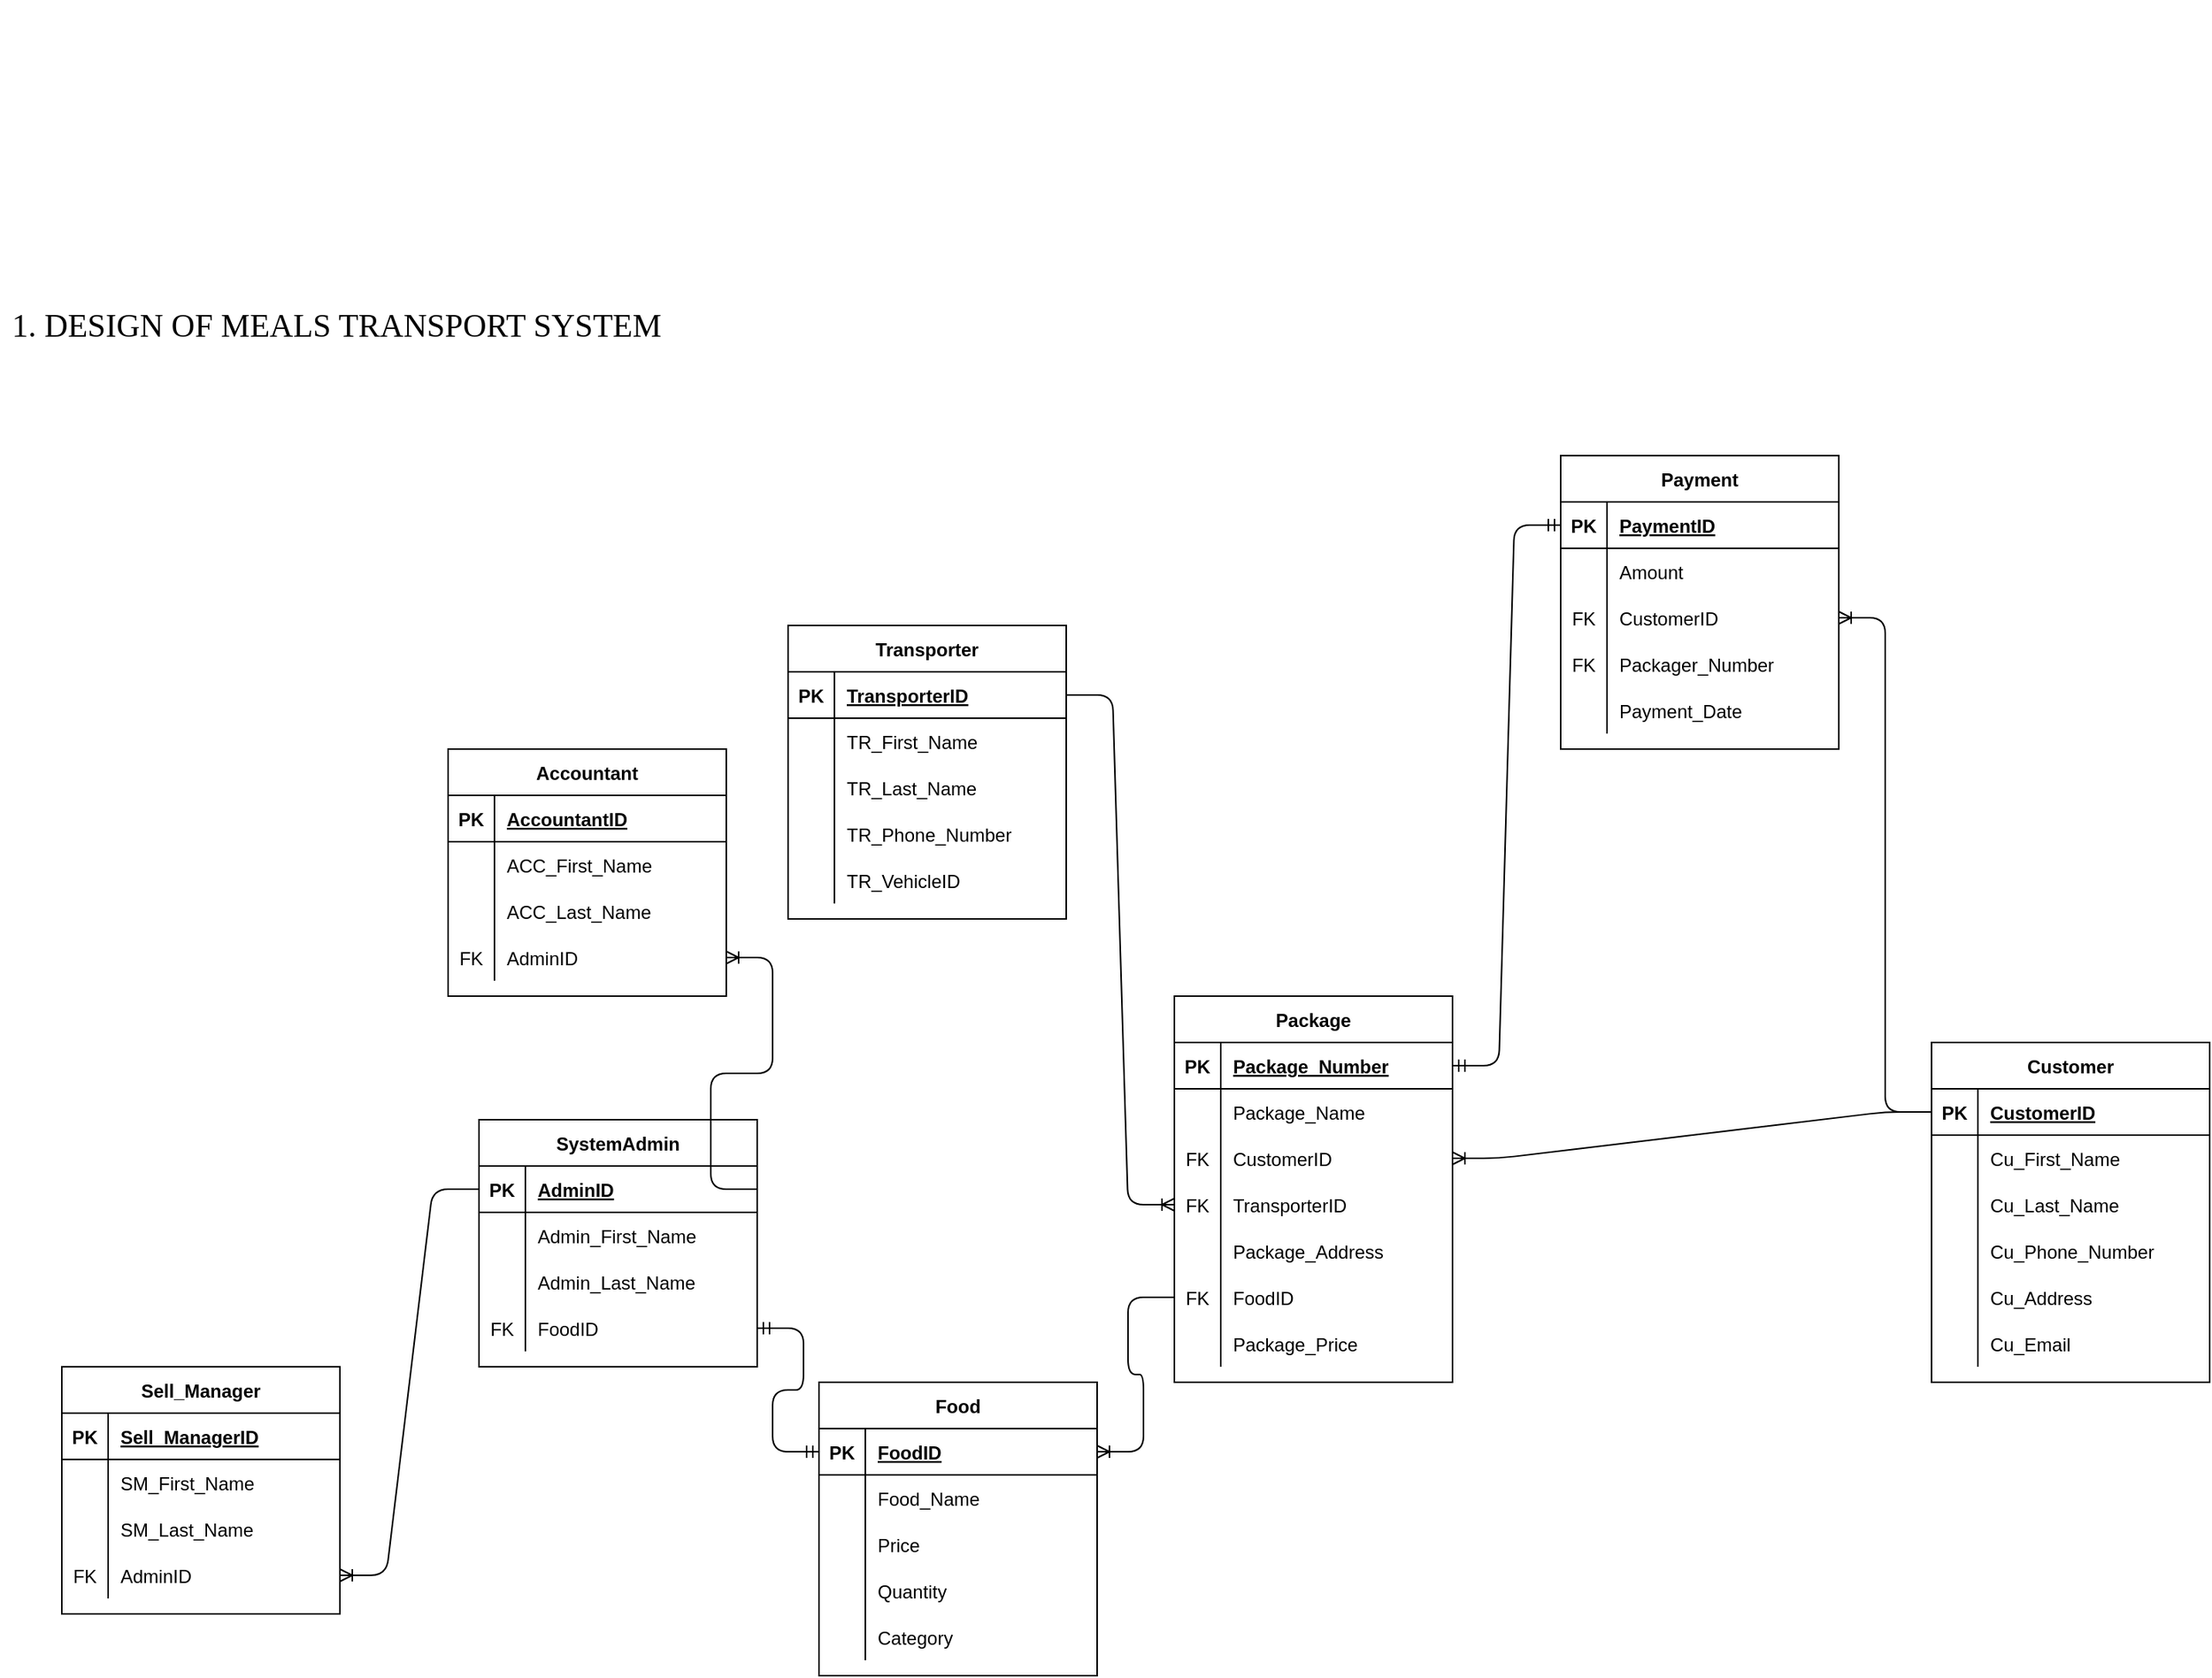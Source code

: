 <mxfile version="14.8.1" type="github">
  <diagram id="MF8VPbq0WAllrCahpKvv" name="Page-1">
    <mxGraphModel dx="4217" dy="3778" grid="1" gridSize="10" guides="1" tooltips="1" connect="1" arrows="1" fold="1" page="1" pageScale="1" pageWidth="827" pageHeight="1169" math="0" shadow="0">
      <root>
        <mxCell id="0" />
        <mxCell id="1" parent="0" />
        <mxCell id="62YoPMJY-bNOZlIKxdS--1" value="Customer" style="shape=table;startSize=30;container=1;collapsible=1;childLayout=tableLayout;fixedRows=1;rowLines=0;fontStyle=1;align=center;resizeLast=1;" parent="1" vertex="1">
          <mxGeometry x="-230" y="-600" width="180" height="220" as="geometry" />
        </mxCell>
        <mxCell id="62YoPMJY-bNOZlIKxdS--2" value="" style="shape=partialRectangle;collapsible=0;dropTarget=0;pointerEvents=0;fillColor=none;top=0;left=0;bottom=1;right=0;points=[[0,0.5],[1,0.5]];portConstraint=eastwest;" parent="62YoPMJY-bNOZlIKxdS--1" vertex="1">
          <mxGeometry y="30" width="180" height="30" as="geometry" />
        </mxCell>
        <mxCell id="62YoPMJY-bNOZlIKxdS--3" value="PK" style="shape=partialRectangle;connectable=0;fillColor=none;top=0;left=0;bottom=0;right=0;fontStyle=1;overflow=hidden;" parent="62YoPMJY-bNOZlIKxdS--2" vertex="1">
          <mxGeometry width="30" height="30" as="geometry" />
        </mxCell>
        <mxCell id="62YoPMJY-bNOZlIKxdS--4" value="CustomerID" style="shape=partialRectangle;connectable=0;fillColor=none;top=0;left=0;bottom=0;right=0;align=left;spacingLeft=6;fontStyle=5;overflow=hidden;" parent="62YoPMJY-bNOZlIKxdS--2" vertex="1">
          <mxGeometry x="30" width="150" height="30" as="geometry" />
        </mxCell>
        <mxCell id="62YoPMJY-bNOZlIKxdS--5" value="" style="shape=partialRectangle;collapsible=0;dropTarget=0;pointerEvents=0;fillColor=none;top=0;left=0;bottom=0;right=0;points=[[0,0.5],[1,0.5]];portConstraint=eastwest;" parent="62YoPMJY-bNOZlIKxdS--1" vertex="1">
          <mxGeometry y="60" width="180" height="30" as="geometry" />
        </mxCell>
        <mxCell id="62YoPMJY-bNOZlIKxdS--6" value="" style="shape=partialRectangle;connectable=0;fillColor=none;top=0;left=0;bottom=0;right=0;editable=1;overflow=hidden;" parent="62YoPMJY-bNOZlIKxdS--5" vertex="1">
          <mxGeometry width="30" height="30" as="geometry" />
        </mxCell>
        <mxCell id="62YoPMJY-bNOZlIKxdS--7" value="Cu_First_Name" style="shape=partialRectangle;connectable=0;fillColor=none;top=0;left=0;bottom=0;right=0;align=left;spacingLeft=6;overflow=hidden;" parent="62YoPMJY-bNOZlIKxdS--5" vertex="1">
          <mxGeometry x="30" width="150" height="30" as="geometry" />
        </mxCell>
        <mxCell id="62YoPMJY-bNOZlIKxdS--8" value="" style="shape=partialRectangle;collapsible=0;dropTarget=0;pointerEvents=0;fillColor=none;top=0;left=0;bottom=0;right=0;points=[[0,0.5],[1,0.5]];portConstraint=eastwest;" parent="62YoPMJY-bNOZlIKxdS--1" vertex="1">
          <mxGeometry y="90" width="180" height="30" as="geometry" />
        </mxCell>
        <mxCell id="62YoPMJY-bNOZlIKxdS--9" value="" style="shape=partialRectangle;connectable=0;fillColor=none;top=0;left=0;bottom=0;right=0;editable=1;overflow=hidden;" parent="62YoPMJY-bNOZlIKxdS--8" vertex="1">
          <mxGeometry width="30" height="30" as="geometry" />
        </mxCell>
        <mxCell id="62YoPMJY-bNOZlIKxdS--10" value="Cu_Last_Name" style="shape=partialRectangle;connectable=0;fillColor=none;top=0;left=0;bottom=0;right=0;align=left;spacingLeft=6;overflow=hidden;" parent="62YoPMJY-bNOZlIKxdS--8" vertex="1">
          <mxGeometry x="30" width="150" height="30" as="geometry" />
        </mxCell>
        <mxCell id="62YoPMJY-bNOZlIKxdS--11" value="" style="shape=partialRectangle;collapsible=0;dropTarget=0;pointerEvents=0;fillColor=none;top=0;left=0;bottom=0;right=0;points=[[0,0.5],[1,0.5]];portConstraint=eastwest;" parent="62YoPMJY-bNOZlIKxdS--1" vertex="1">
          <mxGeometry y="120" width="180" height="30" as="geometry" />
        </mxCell>
        <mxCell id="62YoPMJY-bNOZlIKxdS--12" value="" style="shape=partialRectangle;connectable=0;fillColor=none;top=0;left=0;bottom=0;right=0;editable=1;overflow=hidden;" parent="62YoPMJY-bNOZlIKxdS--11" vertex="1">
          <mxGeometry width="30" height="30" as="geometry" />
        </mxCell>
        <mxCell id="62YoPMJY-bNOZlIKxdS--13" value="Cu_Phone_Number" style="shape=partialRectangle;connectable=0;fillColor=none;top=0;left=0;bottom=0;right=0;align=left;spacingLeft=6;overflow=hidden;" parent="62YoPMJY-bNOZlIKxdS--11" vertex="1">
          <mxGeometry x="30" width="150" height="30" as="geometry" />
        </mxCell>
        <mxCell id="62YoPMJY-bNOZlIKxdS--15" value="" style="shape=partialRectangle;collapsible=0;dropTarget=0;pointerEvents=0;fillColor=none;top=0;left=0;bottom=0;right=0;points=[[0,0.5],[1,0.5]];portConstraint=eastwest;" parent="62YoPMJY-bNOZlIKxdS--1" vertex="1">
          <mxGeometry y="150" width="180" height="30" as="geometry" />
        </mxCell>
        <mxCell id="62YoPMJY-bNOZlIKxdS--16" value="" style="shape=partialRectangle;connectable=0;fillColor=none;top=0;left=0;bottom=0;right=0;editable=1;overflow=hidden;" parent="62YoPMJY-bNOZlIKxdS--15" vertex="1">
          <mxGeometry width="30" height="30" as="geometry" />
        </mxCell>
        <mxCell id="62YoPMJY-bNOZlIKxdS--17" value="Cu_Address" style="shape=partialRectangle;connectable=0;fillColor=none;top=0;left=0;bottom=0;right=0;align=left;spacingLeft=6;overflow=hidden;" parent="62YoPMJY-bNOZlIKxdS--15" vertex="1">
          <mxGeometry x="30" width="150" height="30" as="geometry" />
        </mxCell>
        <mxCell id="62YoPMJY-bNOZlIKxdS--140" value="" style="shape=partialRectangle;collapsible=0;dropTarget=0;pointerEvents=0;fillColor=none;top=0;left=0;bottom=0;right=0;points=[[0,0.5],[1,0.5]];portConstraint=eastwest;" parent="62YoPMJY-bNOZlIKxdS--1" vertex="1">
          <mxGeometry y="180" width="180" height="30" as="geometry" />
        </mxCell>
        <mxCell id="62YoPMJY-bNOZlIKxdS--141" value="" style="shape=partialRectangle;connectable=0;fillColor=none;top=0;left=0;bottom=0;right=0;editable=1;overflow=hidden;" parent="62YoPMJY-bNOZlIKxdS--140" vertex="1">
          <mxGeometry width="30" height="30" as="geometry" />
        </mxCell>
        <mxCell id="62YoPMJY-bNOZlIKxdS--142" value="Cu_Email" style="shape=partialRectangle;connectable=0;fillColor=none;top=0;left=0;bottom=0;right=0;align=left;spacingLeft=6;overflow=hidden;" parent="62YoPMJY-bNOZlIKxdS--140" vertex="1">
          <mxGeometry x="30" width="150" height="30" as="geometry" />
        </mxCell>
        <mxCell id="62YoPMJY-bNOZlIKxdS--18" value="Sell_Manager" style="shape=table;startSize=30;container=1;collapsible=1;childLayout=tableLayout;fixedRows=1;rowLines=0;fontStyle=1;align=center;resizeLast=1;" parent="1" vertex="1">
          <mxGeometry x="-1440" y="-390" width="180" height="160" as="geometry" />
        </mxCell>
        <mxCell id="62YoPMJY-bNOZlIKxdS--19" value="" style="shape=partialRectangle;collapsible=0;dropTarget=0;pointerEvents=0;fillColor=none;top=0;left=0;bottom=1;right=0;points=[[0,0.5],[1,0.5]];portConstraint=eastwest;" parent="62YoPMJY-bNOZlIKxdS--18" vertex="1">
          <mxGeometry y="30" width="180" height="30" as="geometry" />
        </mxCell>
        <mxCell id="62YoPMJY-bNOZlIKxdS--20" value="PK" style="shape=partialRectangle;connectable=0;fillColor=none;top=0;left=0;bottom=0;right=0;fontStyle=1;overflow=hidden;" parent="62YoPMJY-bNOZlIKxdS--19" vertex="1">
          <mxGeometry width="30" height="30" as="geometry" />
        </mxCell>
        <mxCell id="62YoPMJY-bNOZlIKxdS--21" value="Sell_ManagerID" style="shape=partialRectangle;connectable=0;fillColor=none;top=0;left=0;bottom=0;right=0;align=left;spacingLeft=6;fontStyle=5;overflow=hidden;" parent="62YoPMJY-bNOZlIKxdS--19" vertex="1">
          <mxGeometry x="30" width="150" height="30" as="geometry" />
        </mxCell>
        <mxCell id="62YoPMJY-bNOZlIKxdS--22" value="" style="shape=partialRectangle;collapsible=0;dropTarget=0;pointerEvents=0;fillColor=none;top=0;left=0;bottom=0;right=0;points=[[0,0.5],[1,0.5]];portConstraint=eastwest;" parent="62YoPMJY-bNOZlIKxdS--18" vertex="1">
          <mxGeometry y="60" width="180" height="30" as="geometry" />
        </mxCell>
        <mxCell id="62YoPMJY-bNOZlIKxdS--23" value="" style="shape=partialRectangle;connectable=0;fillColor=none;top=0;left=0;bottom=0;right=0;editable=1;overflow=hidden;" parent="62YoPMJY-bNOZlIKxdS--22" vertex="1">
          <mxGeometry width="30" height="30" as="geometry" />
        </mxCell>
        <mxCell id="62YoPMJY-bNOZlIKxdS--24" value="SM_First_Name" style="shape=partialRectangle;connectable=0;fillColor=none;top=0;left=0;bottom=0;right=0;align=left;spacingLeft=6;overflow=hidden;" parent="62YoPMJY-bNOZlIKxdS--22" vertex="1">
          <mxGeometry x="30" width="150" height="30" as="geometry" />
        </mxCell>
        <mxCell id="62YoPMJY-bNOZlIKxdS--25" value="" style="shape=partialRectangle;collapsible=0;dropTarget=0;pointerEvents=0;fillColor=none;top=0;left=0;bottom=0;right=0;points=[[0,0.5],[1,0.5]];portConstraint=eastwest;" parent="62YoPMJY-bNOZlIKxdS--18" vertex="1">
          <mxGeometry y="90" width="180" height="30" as="geometry" />
        </mxCell>
        <mxCell id="62YoPMJY-bNOZlIKxdS--26" value="" style="shape=partialRectangle;connectable=0;fillColor=none;top=0;left=0;bottom=0;right=0;editable=1;overflow=hidden;" parent="62YoPMJY-bNOZlIKxdS--25" vertex="1">
          <mxGeometry width="30" height="30" as="geometry" />
        </mxCell>
        <mxCell id="62YoPMJY-bNOZlIKxdS--27" value="SM_Last_Name" style="shape=partialRectangle;connectable=0;fillColor=none;top=0;left=0;bottom=0;right=0;align=left;spacingLeft=6;overflow=hidden;" parent="62YoPMJY-bNOZlIKxdS--25" vertex="1">
          <mxGeometry x="30" width="150" height="30" as="geometry" />
        </mxCell>
        <mxCell id="62YoPMJY-bNOZlIKxdS--233" value="" style="shape=partialRectangle;collapsible=0;dropTarget=0;pointerEvents=0;fillColor=none;top=0;left=0;bottom=0;right=0;points=[[0,0.5],[1,0.5]];portConstraint=eastwest;" parent="62YoPMJY-bNOZlIKxdS--18" vertex="1">
          <mxGeometry y="120" width="180" height="30" as="geometry" />
        </mxCell>
        <mxCell id="62YoPMJY-bNOZlIKxdS--234" value="FK" style="shape=partialRectangle;connectable=0;fillColor=none;top=0;left=0;bottom=0;right=0;fontStyle=0;overflow=hidden;" parent="62YoPMJY-bNOZlIKxdS--233" vertex="1">
          <mxGeometry width="30" height="30" as="geometry" />
        </mxCell>
        <mxCell id="62YoPMJY-bNOZlIKxdS--235" value="AdminID" style="shape=partialRectangle;connectable=0;fillColor=none;top=0;left=0;bottom=0;right=0;align=left;spacingLeft=6;fontStyle=0;overflow=hidden;" parent="62YoPMJY-bNOZlIKxdS--233" vertex="1">
          <mxGeometry x="30" width="150" height="30" as="geometry" />
        </mxCell>
        <mxCell id="62YoPMJY-bNOZlIKxdS--31" value="Transporter" style="shape=table;startSize=30;container=1;collapsible=1;childLayout=tableLayout;fixedRows=1;rowLines=0;fontStyle=1;align=center;resizeLast=1;" parent="1" vertex="1">
          <mxGeometry x="-970" y="-870" width="180" height="190" as="geometry" />
        </mxCell>
        <mxCell id="62YoPMJY-bNOZlIKxdS--32" value="" style="shape=partialRectangle;collapsible=0;dropTarget=0;pointerEvents=0;fillColor=none;top=0;left=0;bottom=1;right=0;points=[[0,0.5],[1,0.5]];portConstraint=eastwest;" parent="62YoPMJY-bNOZlIKxdS--31" vertex="1">
          <mxGeometry y="30" width="180" height="30" as="geometry" />
        </mxCell>
        <mxCell id="62YoPMJY-bNOZlIKxdS--33" value="PK" style="shape=partialRectangle;connectable=0;fillColor=none;top=0;left=0;bottom=0;right=0;fontStyle=1;overflow=hidden;" parent="62YoPMJY-bNOZlIKxdS--32" vertex="1">
          <mxGeometry width="30" height="30" as="geometry" />
        </mxCell>
        <mxCell id="62YoPMJY-bNOZlIKxdS--34" value="TransporterID" style="shape=partialRectangle;connectable=0;fillColor=none;top=0;left=0;bottom=0;right=0;align=left;spacingLeft=6;fontStyle=5;overflow=hidden;" parent="62YoPMJY-bNOZlIKxdS--32" vertex="1">
          <mxGeometry x="30" width="150" height="30" as="geometry" />
        </mxCell>
        <mxCell id="62YoPMJY-bNOZlIKxdS--35" value="" style="shape=partialRectangle;collapsible=0;dropTarget=0;pointerEvents=0;fillColor=none;top=0;left=0;bottom=0;right=0;points=[[0,0.5],[1,0.5]];portConstraint=eastwest;" parent="62YoPMJY-bNOZlIKxdS--31" vertex="1">
          <mxGeometry y="60" width="180" height="30" as="geometry" />
        </mxCell>
        <mxCell id="62YoPMJY-bNOZlIKxdS--36" value="" style="shape=partialRectangle;connectable=0;fillColor=none;top=0;left=0;bottom=0;right=0;editable=1;overflow=hidden;" parent="62YoPMJY-bNOZlIKxdS--35" vertex="1">
          <mxGeometry width="30" height="30" as="geometry" />
        </mxCell>
        <mxCell id="62YoPMJY-bNOZlIKxdS--37" value="TR_First_Name" style="shape=partialRectangle;connectable=0;fillColor=none;top=0;left=0;bottom=0;right=0;align=left;spacingLeft=6;overflow=hidden;" parent="62YoPMJY-bNOZlIKxdS--35" vertex="1">
          <mxGeometry x="30" width="150" height="30" as="geometry" />
        </mxCell>
        <mxCell id="62YoPMJY-bNOZlIKxdS--38" value="" style="shape=partialRectangle;collapsible=0;dropTarget=0;pointerEvents=0;fillColor=none;top=0;left=0;bottom=0;right=0;points=[[0,0.5],[1,0.5]];portConstraint=eastwest;" parent="62YoPMJY-bNOZlIKxdS--31" vertex="1">
          <mxGeometry y="90" width="180" height="30" as="geometry" />
        </mxCell>
        <mxCell id="62YoPMJY-bNOZlIKxdS--39" value="" style="shape=partialRectangle;connectable=0;fillColor=none;top=0;left=0;bottom=0;right=0;editable=1;overflow=hidden;" parent="62YoPMJY-bNOZlIKxdS--38" vertex="1">
          <mxGeometry width="30" height="30" as="geometry" />
        </mxCell>
        <mxCell id="62YoPMJY-bNOZlIKxdS--40" value="TR_Last_Name" style="shape=partialRectangle;connectable=0;fillColor=none;top=0;left=0;bottom=0;right=0;align=left;spacingLeft=6;overflow=hidden;" parent="62YoPMJY-bNOZlIKxdS--38" vertex="1">
          <mxGeometry x="30" width="150" height="30" as="geometry" />
        </mxCell>
        <mxCell id="62YoPMJY-bNOZlIKxdS--41" value="" style="shape=partialRectangle;collapsible=0;dropTarget=0;pointerEvents=0;fillColor=none;top=0;left=0;bottom=0;right=0;points=[[0,0.5],[1,0.5]];portConstraint=eastwest;" parent="62YoPMJY-bNOZlIKxdS--31" vertex="1">
          <mxGeometry y="120" width="180" height="30" as="geometry" />
        </mxCell>
        <mxCell id="62YoPMJY-bNOZlIKxdS--42" value="" style="shape=partialRectangle;connectable=0;fillColor=none;top=0;left=0;bottom=0;right=0;editable=1;overflow=hidden;" parent="62YoPMJY-bNOZlIKxdS--41" vertex="1">
          <mxGeometry width="30" height="30" as="geometry" />
        </mxCell>
        <mxCell id="62YoPMJY-bNOZlIKxdS--43" value="TR_Phone_Number" style="shape=partialRectangle;connectable=0;fillColor=none;top=0;left=0;bottom=0;right=0;align=left;spacingLeft=6;overflow=hidden;" parent="62YoPMJY-bNOZlIKxdS--41" vertex="1">
          <mxGeometry x="30" width="150" height="30" as="geometry" />
        </mxCell>
        <mxCell id="62YoPMJY-bNOZlIKxdS--45" value="" style="shape=partialRectangle;collapsible=0;dropTarget=0;pointerEvents=0;fillColor=none;top=0;left=0;bottom=0;right=0;points=[[0,0.5],[1,0.5]];portConstraint=eastwest;" parent="62YoPMJY-bNOZlIKxdS--31" vertex="1">
          <mxGeometry y="150" width="180" height="30" as="geometry" />
        </mxCell>
        <mxCell id="62YoPMJY-bNOZlIKxdS--46" value="" style="shape=partialRectangle;connectable=0;fillColor=none;top=0;left=0;bottom=0;right=0;editable=1;overflow=hidden;" parent="62YoPMJY-bNOZlIKxdS--45" vertex="1">
          <mxGeometry width="30" height="30" as="geometry" />
        </mxCell>
        <mxCell id="62YoPMJY-bNOZlIKxdS--47" value="TR_VehicleID" style="shape=partialRectangle;connectable=0;fillColor=none;top=0;left=0;bottom=0;right=0;align=left;spacingLeft=6;overflow=hidden;" parent="62YoPMJY-bNOZlIKxdS--45" vertex="1">
          <mxGeometry x="30" width="150" height="30" as="geometry" />
        </mxCell>
        <mxCell id="62YoPMJY-bNOZlIKxdS--48" value="SystemAdmin" style="shape=table;startSize=30;container=1;collapsible=1;childLayout=tableLayout;fixedRows=1;rowLines=0;fontStyle=1;align=center;resizeLast=1;" parent="1" vertex="1">
          <mxGeometry x="-1170" y="-550" width="180" height="160" as="geometry" />
        </mxCell>
        <mxCell id="62YoPMJY-bNOZlIKxdS--49" value="" style="shape=partialRectangle;collapsible=0;dropTarget=0;pointerEvents=0;fillColor=none;top=0;left=0;bottom=1;right=0;points=[[0,0.5],[1,0.5]];portConstraint=eastwest;" parent="62YoPMJY-bNOZlIKxdS--48" vertex="1">
          <mxGeometry y="30" width="180" height="30" as="geometry" />
        </mxCell>
        <mxCell id="62YoPMJY-bNOZlIKxdS--50" value="PK" style="shape=partialRectangle;connectable=0;fillColor=none;top=0;left=0;bottom=0;right=0;fontStyle=1;overflow=hidden;" parent="62YoPMJY-bNOZlIKxdS--49" vertex="1">
          <mxGeometry width="30" height="30" as="geometry" />
        </mxCell>
        <mxCell id="62YoPMJY-bNOZlIKxdS--51" value="AdminID" style="shape=partialRectangle;connectable=0;fillColor=none;top=0;left=0;bottom=0;right=0;align=left;spacingLeft=6;fontStyle=5;overflow=hidden;" parent="62YoPMJY-bNOZlIKxdS--49" vertex="1">
          <mxGeometry x="30" width="150" height="30" as="geometry" />
        </mxCell>
        <mxCell id="62YoPMJY-bNOZlIKxdS--52" value="" style="shape=partialRectangle;collapsible=0;dropTarget=0;pointerEvents=0;fillColor=none;top=0;left=0;bottom=0;right=0;points=[[0,0.5],[1,0.5]];portConstraint=eastwest;" parent="62YoPMJY-bNOZlIKxdS--48" vertex="1">
          <mxGeometry y="60" width="180" height="30" as="geometry" />
        </mxCell>
        <mxCell id="62YoPMJY-bNOZlIKxdS--53" value="" style="shape=partialRectangle;connectable=0;fillColor=none;top=0;left=0;bottom=0;right=0;editable=1;overflow=hidden;" parent="62YoPMJY-bNOZlIKxdS--52" vertex="1">
          <mxGeometry width="30" height="30" as="geometry" />
        </mxCell>
        <mxCell id="62YoPMJY-bNOZlIKxdS--54" value="Admin_First_Name" style="shape=partialRectangle;connectable=0;fillColor=none;top=0;left=0;bottom=0;right=0;align=left;spacingLeft=6;overflow=hidden;" parent="62YoPMJY-bNOZlIKxdS--52" vertex="1">
          <mxGeometry x="30" width="150" height="30" as="geometry" />
        </mxCell>
        <mxCell id="62YoPMJY-bNOZlIKxdS--55" value="" style="shape=partialRectangle;collapsible=0;dropTarget=0;pointerEvents=0;fillColor=none;top=0;left=0;bottom=0;right=0;points=[[0,0.5],[1,0.5]];portConstraint=eastwest;" parent="62YoPMJY-bNOZlIKxdS--48" vertex="1">
          <mxGeometry y="90" width="180" height="30" as="geometry" />
        </mxCell>
        <mxCell id="62YoPMJY-bNOZlIKxdS--56" value="" style="shape=partialRectangle;connectable=0;fillColor=none;top=0;left=0;bottom=0;right=0;editable=1;overflow=hidden;" parent="62YoPMJY-bNOZlIKxdS--55" vertex="1">
          <mxGeometry width="30" height="30" as="geometry" />
        </mxCell>
        <mxCell id="62YoPMJY-bNOZlIKxdS--57" value="Admin_Last_Name" style="shape=partialRectangle;connectable=0;fillColor=none;top=0;left=0;bottom=0;right=0;align=left;spacingLeft=6;overflow=hidden;" parent="62YoPMJY-bNOZlIKxdS--55" vertex="1">
          <mxGeometry x="30" width="150" height="30" as="geometry" />
        </mxCell>
        <mxCell id="62YoPMJY-bNOZlIKxdS--220" value="" style="shape=partialRectangle;collapsible=0;dropTarget=0;pointerEvents=0;fillColor=none;top=0;left=0;bottom=0;right=0;points=[[0,0.5],[1,0.5]];portConstraint=eastwest;" parent="62YoPMJY-bNOZlIKxdS--48" vertex="1">
          <mxGeometry y="120" width="180" height="30" as="geometry" />
        </mxCell>
        <mxCell id="62YoPMJY-bNOZlIKxdS--221" value="FK" style="shape=partialRectangle;connectable=0;fillColor=none;top=0;left=0;bottom=0;right=0;fontStyle=0;overflow=hidden;" parent="62YoPMJY-bNOZlIKxdS--220" vertex="1">
          <mxGeometry width="30" height="30" as="geometry" />
        </mxCell>
        <mxCell id="62YoPMJY-bNOZlIKxdS--222" value="FoodID" style="shape=partialRectangle;connectable=0;fillColor=none;top=0;left=0;bottom=0;right=0;align=left;spacingLeft=6;fontStyle=0;overflow=hidden;" parent="62YoPMJY-bNOZlIKxdS--220" vertex="1">
          <mxGeometry x="30" width="150" height="30" as="geometry" />
        </mxCell>
        <mxCell id="62YoPMJY-bNOZlIKxdS--61" value="Accountant" style="shape=table;startSize=30;container=1;collapsible=1;childLayout=tableLayout;fixedRows=1;rowLines=0;fontStyle=1;align=center;resizeLast=1;" parent="1" vertex="1">
          <mxGeometry x="-1190" y="-790" width="180" height="160" as="geometry" />
        </mxCell>
        <mxCell id="62YoPMJY-bNOZlIKxdS--62" value="" style="shape=partialRectangle;collapsible=0;dropTarget=0;pointerEvents=0;fillColor=none;top=0;left=0;bottom=1;right=0;points=[[0,0.5],[1,0.5]];portConstraint=eastwest;" parent="62YoPMJY-bNOZlIKxdS--61" vertex="1">
          <mxGeometry y="30" width="180" height="30" as="geometry" />
        </mxCell>
        <mxCell id="62YoPMJY-bNOZlIKxdS--63" value="PK" style="shape=partialRectangle;connectable=0;fillColor=none;top=0;left=0;bottom=0;right=0;fontStyle=1;overflow=hidden;" parent="62YoPMJY-bNOZlIKxdS--62" vertex="1">
          <mxGeometry width="30" height="30" as="geometry" />
        </mxCell>
        <mxCell id="62YoPMJY-bNOZlIKxdS--64" value="AccountantID" style="shape=partialRectangle;connectable=0;fillColor=none;top=0;left=0;bottom=0;right=0;align=left;spacingLeft=6;fontStyle=5;overflow=hidden;" parent="62YoPMJY-bNOZlIKxdS--62" vertex="1">
          <mxGeometry x="30" width="150" height="30" as="geometry" />
        </mxCell>
        <mxCell id="62YoPMJY-bNOZlIKxdS--65" value="" style="shape=partialRectangle;collapsible=0;dropTarget=0;pointerEvents=0;fillColor=none;top=0;left=0;bottom=0;right=0;points=[[0,0.5],[1,0.5]];portConstraint=eastwest;" parent="62YoPMJY-bNOZlIKxdS--61" vertex="1">
          <mxGeometry y="60" width="180" height="30" as="geometry" />
        </mxCell>
        <mxCell id="62YoPMJY-bNOZlIKxdS--66" value="" style="shape=partialRectangle;connectable=0;fillColor=none;top=0;left=0;bottom=0;right=0;editable=1;overflow=hidden;" parent="62YoPMJY-bNOZlIKxdS--65" vertex="1">
          <mxGeometry width="30" height="30" as="geometry" />
        </mxCell>
        <mxCell id="62YoPMJY-bNOZlIKxdS--67" value="ACC_First_Name" style="shape=partialRectangle;connectable=0;fillColor=none;top=0;left=0;bottom=0;right=0;align=left;spacingLeft=6;overflow=hidden;" parent="62YoPMJY-bNOZlIKxdS--65" vertex="1">
          <mxGeometry x="30" width="150" height="30" as="geometry" />
        </mxCell>
        <mxCell id="62YoPMJY-bNOZlIKxdS--68" value="" style="shape=partialRectangle;collapsible=0;dropTarget=0;pointerEvents=0;fillColor=none;top=0;left=0;bottom=0;right=0;points=[[0,0.5],[1,0.5]];portConstraint=eastwest;" parent="62YoPMJY-bNOZlIKxdS--61" vertex="1">
          <mxGeometry y="90" width="180" height="30" as="geometry" />
        </mxCell>
        <mxCell id="62YoPMJY-bNOZlIKxdS--69" value="" style="shape=partialRectangle;connectable=0;fillColor=none;top=0;left=0;bottom=0;right=0;editable=1;overflow=hidden;" parent="62YoPMJY-bNOZlIKxdS--68" vertex="1">
          <mxGeometry width="30" height="30" as="geometry" />
        </mxCell>
        <mxCell id="62YoPMJY-bNOZlIKxdS--70" value="ACC_Last_Name" style="shape=partialRectangle;connectable=0;fillColor=none;top=0;left=0;bottom=0;right=0;align=left;spacingLeft=6;overflow=hidden;" parent="62YoPMJY-bNOZlIKxdS--68" vertex="1">
          <mxGeometry x="30" width="150" height="30" as="geometry" />
        </mxCell>
        <mxCell id="62YoPMJY-bNOZlIKxdS--229" value="" style="shape=partialRectangle;collapsible=0;dropTarget=0;pointerEvents=0;fillColor=none;top=0;left=0;bottom=0;right=0;points=[[0,0.5],[1,0.5]];portConstraint=eastwest;" parent="62YoPMJY-bNOZlIKxdS--61" vertex="1">
          <mxGeometry y="120" width="180" height="30" as="geometry" />
        </mxCell>
        <mxCell id="62YoPMJY-bNOZlIKxdS--230" value="FK" style="shape=partialRectangle;connectable=0;fillColor=none;top=0;left=0;bottom=0;right=0;fontStyle=0;overflow=hidden;" parent="62YoPMJY-bNOZlIKxdS--229" vertex="1">
          <mxGeometry width="30" height="30" as="geometry" />
        </mxCell>
        <mxCell id="62YoPMJY-bNOZlIKxdS--231" value="AdminID" style="shape=partialRectangle;connectable=0;fillColor=none;top=0;left=0;bottom=0;right=0;align=left;spacingLeft=6;fontStyle=0;overflow=hidden;" parent="62YoPMJY-bNOZlIKxdS--229" vertex="1">
          <mxGeometry x="30" width="150" height="30" as="geometry" />
        </mxCell>
        <mxCell id="62YoPMJY-bNOZlIKxdS--108" value="Package" style="shape=table;startSize=30;container=1;collapsible=1;childLayout=tableLayout;fixedRows=1;rowLines=0;fontStyle=1;align=center;resizeLast=1;" parent="1" vertex="1">
          <mxGeometry x="-720" y="-630" width="180" height="250" as="geometry" />
        </mxCell>
        <mxCell id="62YoPMJY-bNOZlIKxdS--109" value="" style="shape=partialRectangle;collapsible=0;dropTarget=0;pointerEvents=0;fillColor=none;top=0;left=0;bottom=1;right=0;points=[[0,0.5],[1,0.5]];portConstraint=eastwest;" parent="62YoPMJY-bNOZlIKxdS--108" vertex="1">
          <mxGeometry y="30" width="180" height="30" as="geometry" />
        </mxCell>
        <mxCell id="62YoPMJY-bNOZlIKxdS--110" value="PK" style="shape=partialRectangle;connectable=0;fillColor=none;top=0;left=0;bottom=0;right=0;fontStyle=1;overflow=hidden;" parent="62YoPMJY-bNOZlIKxdS--109" vertex="1">
          <mxGeometry width="30" height="30" as="geometry" />
        </mxCell>
        <mxCell id="62YoPMJY-bNOZlIKxdS--111" value="Package_Number" style="shape=partialRectangle;connectable=0;fillColor=none;top=0;left=0;bottom=0;right=0;align=left;spacingLeft=6;fontStyle=5;overflow=hidden;" parent="62YoPMJY-bNOZlIKxdS--109" vertex="1">
          <mxGeometry x="30" width="150" height="30" as="geometry" />
        </mxCell>
        <mxCell id="62YoPMJY-bNOZlIKxdS--112" value="" style="shape=partialRectangle;collapsible=0;dropTarget=0;pointerEvents=0;fillColor=none;top=0;left=0;bottom=0;right=0;points=[[0,0.5],[1,0.5]];portConstraint=eastwest;" parent="62YoPMJY-bNOZlIKxdS--108" vertex="1">
          <mxGeometry y="60" width="180" height="30" as="geometry" />
        </mxCell>
        <mxCell id="62YoPMJY-bNOZlIKxdS--113" value="" style="shape=partialRectangle;connectable=0;fillColor=none;top=0;left=0;bottom=0;right=0;editable=1;overflow=hidden;" parent="62YoPMJY-bNOZlIKxdS--112" vertex="1">
          <mxGeometry width="30" height="30" as="geometry" />
        </mxCell>
        <mxCell id="62YoPMJY-bNOZlIKxdS--114" value="Package_Name" style="shape=partialRectangle;connectable=0;fillColor=none;top=0;left=0;bottom=0;right=0;align=left;spacingLeft=6;overflow=hidden;" parent="62YoPMJY-bNOZlIKxdS--112" vertex="1">
          <mxGeometry x="30" width="150" height="30" as="geometry" />
        </mxCell>
        <mxCell id="62YoPMJY-bNOZlIKxdS--122" value="" style="shape=partialRectangle;collapsible=0;dropTarget=0;pointerEvents=0;fillColor=none;top=0;left=0;bottom=0;right=0;points=[[0,0.5],[1,0.5]];portConstraint=eastwest;" parent="62YoPMJY-bNOZlIKxdS--108" vertex="1">
          <mxGeometry y="90" width="180" height="30" as="geometry" />
        </mxCell>
        <mxCell id="62YoPMJY-bNOZlIKxdS--123" value="FK" style="shape=partialRectangle;connectable=0;fillColor=none;top=0;left=0;bottom=0;right=0;fontStyle=0;overflow=hidden;" parent="62YoPMJY-bNOZlIKxdS--122" vertex="1">
          <mxGeometry width="30" height="30" as="geometry" />
        </mxCell>
        <mxCell id="62YoPMJY-bNOZlIKxdS--124" value="CustomerID" style="shape=partialRectangle;connectable=0;fillColor=none;top=0;left=0;bottom=0;right=0;align=left;spacingLeft=6;fontStyle=0;overflow=hidden;" parent="62YoPMJY-bNOZlIKxdS--122" vertex="1">
          <mxGeometry x="30" width="150" height="30" as="geometry" />
        </mxCell>
        <mxCell id="62YoPMJY-bNOZlIKxdS--126" value="" style="shape=partialRectangle;collapsible=0;dropTarget=0;pointerEvents=0;fillColor=none;top=0;left=0;bottom=0;right=0;points=[[0,0.5],[1,0.5]];portConstraint=eastwest;" parent="62YoPMJY-bNOZlIKxdS--108" vertex="1">
          <mxGeometry y="120" width="180" height="30" as="geometry" />
        </mxCell>
        <mxCell id="62YoPMJY-bNOZlIKxdS--127" value="FK" style="shape=partialRectangle;connectable=0;fillColor=none;top=0;left=0;bottom=0;right=0;fontStyle=0;overflow=hidden;" parent="62YoPMJY-bNOZlIKxdS--126" vertex="1">
          <mxGeometry width="30" height="30" as="geometry" />
        </mxCell>
        <mxCell id="62YoPMJY-bNOZlIKxdS--128" value="TransporterID" style="shape=partialRectangle;connectable=0;fillColor=none;top=0;left=0;bottom=0;right=0;align=left;spacingLeft=6;fontStyle=0;overflow=hidden;" parent="62YoPMJY-bNOZlIKxdS--126" vertex="1">
          <mxGeometry x="30" width="150" height="30" as="geometry" />
        </mxCell>
        <mxCell id="62YoPMJY-bNOZlIKxdS--115" value="" style="shape=partialRectangle;collapsible=0;dropTarget=0;pointerEvents=0;fillColor=none;top=0;left=0;bottom=0;right=0;points=[[0,0.5],[1,0.5]];portConstraint=eastwest;" parent="62YoPMJY-bNOZlIKxdS--108" vertex="1">
          <mxGeometry y="150" width="180" height="30" as="geometry" />
        </mxCell>
        <mxCell id="62YoPMJY-bNOZlIKxdS--116" value="" style="shape=partialRectangle;connectable=0;fillColor=none;top=0;left=0;bottom=0;right=0;editable=1;overflow=hidden;" parent="62YoPMJY-bNOZlIKxdS--115" vertex="1">
          <mxGeometry width="30" height="30" as="geometry" />
        </mxCell>
        <mxCell id="62YoPMJY-bNOZlIKxdS--117" value="Package_Address" style="shape=partialRectangle;connectable=0;fillColor=none;top=0;left=0;bottom=0;right=0;align=left;spacingLeft=6;overflow=hidden;" parent="62YoPMJY-bNOZlIKxdS--115" vertex="1">
          <mxGeometry x="30" width="150" height="30" as="geometry" />
        </mxCell>
        <mxCell id="62YoPMJY-bNOZlIKxdS--205" value="" style="shape=partialRectangle;collapsible=0;dropTarget=0;pointerEvents=0;fillColor=none;top=0;left=0;bottom=0;right=0;points=[[0,0.5],[1,0.5]];portConstraint=eastwest;" parent="62YoPMJY-bNOZlIKxdS--108" vertex="1">
          <mxGeometry y="180" width="180" height="30" as="geometry" />
        </mxCell>
        <mxCell id="62YoPMJY-bNOZlIKxdS--206" value="FK" style="shape=partialRectangle;connectable=0;fillColor=none;top=0;left=0;bottom=0;right=0;fontStyle=0;overflow=hidden;" parent="62YoPMJY-bNOZlIKxdS--205" vertex="1">
          <mxGeometry width="30" height="30" as="geometry" />
        </mxCell>
        <mxCell id="62YoPMJY-bNOZlIKxdS--207" value="FoodID" style="shape=partialRectangle;connectable=0;fillColor=none;top=0;left=0;bottom=0;right=0;align=left;spacingLeft=6;fontStyle=0;overflow=hidden;" parent="62YoPMJY-bNOZlIKxdS--205" vertex="1">
          <mxGeometry x="30" width="150" height="30" as="geometry" />
        </mxCell>
        <mxCell id="62YoPMJY-bNOZlIKxdS--214" value="" style="shape=partialRectangle;collapsible=0;dropTarget=0;pointerEvents=0;fillColor=none;top=0;left=0;bottom=0;right=0;points=[[0,0.5],[1,0.5]];portConstraint=eastwest;" parent="62YoPMJY-bNOZlIKxdS--108" vertex="1">
          <mxGeometry y="210" width="180" height="30" as="geometry" />
        </mxCell>
        <mxCell id="62YoPMJY-bNOZlIKxdS--215" value="" style="shape=partialRectangle;connectable=0;fillColor=none;top=0;left=0;bottom=0;right=0;editable=1;overflow=hidden;" parent="62YoPMJY-bNOZlIKxdS--214" vertex="1">
          <mxGeometry width="30" height="30" as="geometry" />
        </mxCell>
        <mxCell id="62YoPMJY-bNOZlIKxdS--216" value="Package_Price" style="shape=partialRectangle;connectable=0;fillColor=none;top=0;left=0;bottom=0;right=0;align=left;spacingLeft=6;overflow=hidden;" parent="62YoPMJY-bNOZlIKxdS--214" vertex="1">
          <mxGeometry x="30" width="150" height="30" as="geometry" />
        </mxCell>
        <mxCell id="62YoPMJY-bNOZlIKxdS--129" value="" style="edgeStyle=entityRelationEdgeStyle;fontSize=12;html=1;endArrow=ERoneToMany;exitX=1;exitY=0.5;exitDx=0;exitDy=0;entryX=0;entryY=0.5;entryDx=0;entryDy=0;" parent="1" source="62YoPMJY-bNOZlIKxdS--32" target="62YoPMJY-bNOZlIKxdS--126" edge="1">
          <mxGeometry width="100" height="100" relative="1" as="geometry">
            <mxPoint x="-310" y="440" as="sourcePoint" />
            <mxPoint x="-210" y="340" as="targetPoint" />
          </mxGeometry>
        </mxCell>
        <mxCell id="62YoPMJY-bNOZlIKxdS--143" value="Payment" style="shape=table;startSize=30;container=1;collapsible=1;childLayout=tableLayout;fixedRows=1;rowLines=0;fontStyle=1;align=center;resizeLast=1;" parent="1" vertex="1">
          <mxGeometry x="-470" y="-980" width="180" height="190" as="geometry" />
        </mxCell>
        <mxCell id="62YoPMJY-bNOZlIKxdS--144" value="" style="shape=partialRectangle;collapsible=0;dropTarget=0;pointerEvents=0;fillColor=none;top=0;left=0;bottom=1;right=0;points=[[0,0.5],[1,0.5]];portConstraint=eastwest;" parent="62YoPMJY-bNOZlIKxdS--143" vertex="1">
          <mxGeometry y="30" width="180" height="30" as="geometry" />
        </mxCell>
        <mxCell id="62YoPMJY-bNOZlIKxdS--145" value="PK" style="shape=partialRectangle;connectable=0;fillColor=none;top=0;left=0;bottom=0;right=0;fontStyle=1;overflow=hidden;" parent="62YoPMJY-bNOZlIKxdS--144" vertex="1">
          <mxGeometry width="30" height="30" as="geometry" />
        </mxCell>
        <mxCell id="62YoPMJY-bNOZlIKxdS--146" value="PaymentID" style="shape=partialRectangle;connectable=0;fillColor=none;top=0;left=0;bottom=0;right=0;align=left;spacingLeft=6;fontStyle=5;overflow=hidden;" parent="62YoPMJY-bNOZlIKxdS--144" vertex="1">
          <mxGeometry x="30" width="150" height="30" as="geometry" />
        </mxCell>
        <mxCell id="62YoPMJY-bNOZlIKxdS--147" value="" style="shape=partialRectangle;collapsible=0;dropTarget=0;pointerEvents=0;fillColor=none;top=0;left=0;bottom=0;right=0;points=[[0,0.5],[1,0.5]];portConstraint=eastwest;" parent="62YoPMJY-bNOZlIKxdS--143" vertex="1">
          <mxGeometry y="60" width="180" height="30" as="geometry" />
        </mxCell>
        <mxCell id="62YoPMJY-bNOZlIKxdS--148" value="" style="shape=partialRectangle;connectable=0;fillColor=none;top=0;left=0;bottom=0;right=0;editable=1;overflow=hidden;" parent="62YoPMJY-bNOZlIKxdS--147" vertex="1">
          <mxGeometry width="30" height="30" as="geometry" />
        </mxCell>
        <mxCell id="62YoPMJY-bNOZlIKxdS--149" value="Amount" style="shape=partialRectangle;connectable=0;fillColor=none;top=0;left=0;bottom=0;right=0;align=left;spacingLeft=6;overflow=hidden;" parent="62YoPMJY-bNOZlIKxdS--147" vertex="1">
          <mxGeometry x="30" width="150" height="30" as="geometry" />
        </mxCell>
        <mxCell id="62YoPMJY-bNOZlIKxdS--161" value="" style="shape=partialRectangle;collapsible=0;dropTarget=0;pointerEvents=0;fillColor=none;top=0;left=0;bottom=0;right=0;points=[[0,0.5],[1,0.5]];portConstraint=eastwest;" parent="62YoPMJY-bNOZlIKxdS--143" vertex="1">
          <mxGeometry y="90" width="180" height="30" as="geometry" />
        </mxCell>
        <mxCell id="62YoPMJY-bNOZlIKxdS--162" value="FK" style="shape=partialRectangle;connectable=0;fillColor=none;top=0;left=0;bottom=0;right=0;fontStyle=0;overflow=hidden;" parent="62YoPMJY-bNOZlIKxdS--161" vertex="1">
          <mxGeometry width="30" height="30" as="geometry" />
        </mxCell>
        <mxCell id="62YoPMJY-bNOZlIKxdS--163" value="CustomerID" style="shape=partialRectangle;connectable=0;fillColor=none;top=0;left=0;bottom=0;right=0;align=left;spacingLeft=6;fontStyle=0;overflow=hidden;" parent="62YoPMJY-bNOZlIKxdS--161" vertex="1">
          <mxGeometry x="30" width="150" height="30" as="geometry" />
        </mxCell>
        <mxCell id="62YoPMJY-bNOZlIKxdS--165" value="" style="shape=partialRectangle;collapsible=0;dropTarget=0;pointerEvents=0;fillColor=none;top=0;left=0;bottom=0;right=0;points=[[0,0.5],[1,0.5]];portConstraint=eastwest;" parent="62YoPMJY-bNOZlIKxdS--143" vertex="1">
          <mxGeometry y="120" width="180" height="30" as="geometry" />
        </mxCell>
        <mxCell id="62YoPMJY-bNOZlIKxdS--166" value="FK" style="shape=partialRectangle;connectable=0;fillColor=none;top=0;left=0;bottom=0;right=0;fontStyle=0;overflow=hidden;" parent="62YoPMJY-bNOZlIKxdS--165" vertex="1">
          <mxGeometry width="30" height="30" as="geometry" />
        </mxCell>
        <mxCell id="62YoPMJY-bNOZlIKxdS--167" value="Packager_Number" style="shape=partialRectangle;connectable=0;fillColor=none;top=0;left=0;bottom=0;right=0;align=left;spacingLeft=6;fontStyle=0;overflow=hidden;" parent="62YoPMJY-bNOZlIKxdS--165" vertex="1">
          <mxGeometry x="30" width="150" height="30" as="geometry" />
        </mxCell>
        <mxCell id="62YoPMJY-bNOZlIKxdS--197" value="" style="shape=partialRectangle;collapsible=0;dropTarget=0;pointerEvents=0;fillColor=none;top=0;left=0;bottom=0;right=0;points=[[0,0.5],[1,0.5]];portConstraint=eastwest;" parent="62YoPMJY-bNOZlIKxdS--143" vertex="1">
          <mxGeometry y="150" width="180" height="30" as="geometry" />
        </mxCell>
        <mxCell id="62YoPMJY-bNOZlIKxdS--198" value="" style="shape=partialRectangle;connectable=0;fillColor=none;top=0;left=0;bottom=0;right=0;editable=1;overflow=hidden;" parent="62YoPMJY-bNOZlIKxdS--197" vertex="1">
          <mxGeometry width="30" height="30" as="geometry" />
        </mxCell>
        <mxCell id="62YoPMJY-bNOZlIKxdS--199" value="Payment_Date" style="shape=partialRectangle;connectable=0;fillColor=none;top=0;left=0;bottom=0;right=0;align=left;spacingLeft=6;overflow=hidden;" parent="62YoPMJY-bNOZlIKxdS--197" vertex="1">
          <mxGeometry x="30" width="150" height="30" as="geometry" />
        </mxCell>
        <mxCell id="62YoPMJY-bNOZlIKxdS--168" value="" style="edgeStyle=entityRelationEdgeStyle;fontSize=12;html=1;endArrow=ERoneToMany;exitX=0;exitY=0.5;exitDx=0;exitDy=0;entryX=1;entryY=0.5;entryDx=0;entryDy=0;" parent="1" source="62YoPMJY-bNOZlIKxdS--2" target="62YoPMJY-bNOZlIKxdS--161" edge="1">
          <mxGeometry width="100" height="100" relative="1" as="geometry">
            <mxPoint x="-20" y="340" as="sourcePoint" />
            <mxPoint x="30" y="-175" as="targetPoint" />
          </mxGeometry>
        </mxCell>
        <mxCell id="62YoPMJY-bNOZlIKxdS--169" value="" style="edgeStyle=entityRelationEdgeStyle;fontSize=12;html=1;endArrow=ERoneToMany;entryX=1;entryY=0.5;entryDx=0;entryDy=0;exitX=0;exitY=0.5;exitDx=0;exitDy=0;" parent="1" source="62YoPMJY-bNOZlIKxdS--2" target="62YoPMJY-bNOZlIKxdS--122" edge="1">
          <mxGeometry width="100" height="100" relative="1" as="geometry">
            <mxPoint x="-60" y="230" as="sourcePoint" />
            <mxPoint x="40" y="130" as="targetPoint" />
          </mxGeometry>
        </mxCell>
        <mxCell id="62YoPMJY-bNOZlIKxdS--183" value="Food" style="shape=table;startSize=30;container=1;collapsible=1;childLayout=tableLayout;fixedRows=1;rowLines=0;fontStyle=1;align=center;resizeLast=1;" parent="1" vertex="1">
          <mxGeometry x="-950" y="-380" width="180" height="190" as="geometry" />
        </mxCell>
        <mxCell id="62YoPMJY-bNOZlIKxdS--184" value="" style="shape=partialRectangle;collapsible=0;dropTarget=0;pointerEvents=0;fillColor=none;top=0;left=0;bottom=1;right=0;points=[[0,0.5],[1,0.5]];portConstraint=eastwest;" parent="62YoPMJY-bNOZlIKxdS--183" vertex="1">
          <mxGeometry y="30" width="180" height="30" as="geometry" />
        </mxCell>
        <mxCell id="62YoPMJY-bNOZlIKxdS--185" value="PK" style="shape=partialRectangle;connectable=0;fillColor=none;top=0;left=0;bottom=0;right=0;fontStyle=1;overflow=hidden;" parent="62YoPMJY-bNOZlIKxdS--184" vertex="1">
          <mxGeometry width="30" height="30" as="geometry" />
        </mxCell>
        <mxCell id="62YoPMJY-bNOZlIKxdS--186" value="FoodID" style="shape=partialRectangle;connectable=0;fillColor=none;top=0;left=0;bottom=0;right=0;align=left;spacingLeft=6;fontStyle=5;overflow=hidden;" parent="62YoPMJY-bNOZlIKxdS--184" vertex="1">
          <mxGeometry x="30" width="150" height="30" as="geometry" />
        </mxCell>
        <mxCell id="62YoPMJY-bNOZlIKxdS--187" value="" style="shape=partialRectangle;collapsible=0;dropTarget=0;pointerEvents=0;fillColor=none;top=0;left=0;bottom=0;right=0;points=[[0,0.5],[1,0.5]];portConstraint=eastwest;" parent="62YoPMJY-bNOZlIKxdS--183" vertex="1">
          <mxGeometry y="60" width="180" height="30" as="geometry" />
        </mxCell>
        <mxCell id="62YoPMJY-bNOZlIKxdS--188" value="" style="shape=partialRectangle;connectable=0;fillColor=none;top=0;left=0;bottom=0;right=0;editable=1;overflow=hidden;" parent="62YoPMJY-bNOZlIKxdS--187" vertex="1">
          <mxGeometry width="30" height="30" as="geometry" />
        </mxCell>
        <mxCell id="62YoPMJY-bNOZlIKxdS--189" value="Food_Name" style="shape=partialRectangle;connectable=0;fillColor=none;top=0;left=0;bottom=0;right=0;align=left;spacingLeft=6;overflow=hidden;" parent="62YoPMJY-bNOZlIKxdS--187" vertex="1">
          <mxGeometry x="30" width="150" height="30" as="geometry" />
        </mxCell>
        <mxCell id="62YoPMJY-bNOZlIKxdS--190" value="" style="shape=partialRectangle;collapsible=0;dropTarget=0;pointerEvents=0;fillColor=none;top=0;left=0;bottom=0;right=0;points=[[0,0.5],[1,0.5]];portConstraint=eastwest;" parent="62YoPMJY-bNOZlIKxdS--183" vertex="1">
          <mxGeometry y="90" width="180" height="30" as="geometry" />
        </mxCell>
        <mxCell id="62YoPMJY-bNOZlIKxdS--191" value="" style="shape=partialRectangle;connectable=0;fillColor=none;top=0;left=0;bottom=0;right=0;editable=1;overflow=hidden;" parent="62YoPMJY-bNOZlIKxdS--190" vertex="1">
          <mxGeometry width="30" height="30" as="geometry" />
        </mxCell>
        <mxCell id="62YoPMJY-bNOZlIKxdS--192" value="Price" style="shape=partialRectangle;connectable=0;fillColor=none;top=0;left=0;bottom=0;right=0;align=left;spacingLeft=6;overflow=hidden;" parent="62YoPMJY-bNOZlIKxdS--190" vertex="1">
          <mxGeometry x="30" width="150" height="30" as="geometry" />
        </mxCell>
        <mxCell id="62YoPMJY-bNOZlIKxdS--193" value="" style="shape=partialRectangle;collapsible=0;dropTarget=0;pointerEvents=0;fillColor=none;top=0;left=0;bottom=0;right=0;points=[[0,0.5],[1,0.5]];portConstraint=eastwest;" parent="62YoPMJY-bNOZlIKxdS--183" vertex="1">
          <mxGeometry y="120" width="180" height="30" as="geometry" />
        </mxCell>
        <mxCell id="62YoPMJY-bNOZlIKxdS--194" value="" style="shape=partialRectangle;connectable=0;fillColor=none;top=0;left=0;bottom=0;right=0;editable=1;overflow=hidden;" parent="62YoPMJY-bNOZlIKxdS--193" vertex="1">
          <mxGeometry width="30" height="30" as="geometry" />
        </mxCell>
        <mxCell id="62YoPMJY-bNOZlIKxdS--195" value="Quantity" style="shape=partialRectangle;connectable=0;fillColor=none;top=0;left=0;bottom=0;right=0;align=left;spacingLeft=6;overflow=hidden;" parent="62YoPMJY-bNOZlIKxdS--193" vertex="1">
          <mxGeometry x="30" width="150" height="30" as="geometry" />
        </mxCell>
        <mxCell id="62YoPMJY-bNOZlIKxdS--210" value="" style="shape=partialRectangle;collapsible=0;dropTarget=0;pointerEvents=0;fillColor=none;top=0;left=0;bottom=0;right=0;points=[[0,0.5],[1,0.5]];portConstraint=eastwest;" parent="62YoPMJY-bNOZlIKxdS--183" vertex="1">
          <mxGeometry y="150" width="180" height="30" as="geometry" />
        </mxCell>
        <mxCell id="62YoPMJY-bNOZlIKxdS--211" value="" style="shape=partialRectangle;connectable=0;fillColor=none;top=0;left=0;bottom=0;right=0;editable=1;overflow=hidden;" parent="62YoPMJY-bNOZlIKxdS--210" vertex="1">
          <mxGeometry width="30" height="30" as="geometry" />
        </mxCell>
        <mxCell id="62YoPMJY-bNOZlIKxdS--212" value="Category" style="shape=partialRectangle;connectable=0;fillColor=none;top=0;left=0;bottom=0;right=0;align=left;spacingLeft=6;overflow=hidden;" parent="62YoPMJY-bNOZlIKxdS--210" vertex="1">
          <mxGeometry x="30" width="150" height="30" as="geometry" />
        </mxCell>
        <mxCell id="62YoPMJY-bNOZlIKxdS--208" value="" style="edgeStyle=entityRelationEdgeStyle;fontSize=12;html=1;endArrow=ERoneToMany;entryX=1;entryY=0.5;entryDx=0;entryDy=0;exitX=0;exitY=0.5;exitDx=0;exitDy=0;" parent="1" source="62YoPMJY-bNOZlIKxdS--205" target="62YoPMJY-bNOZlIKxdS--184" edge="1">
          <mxGeometry width="100" height="100" relative="1" as="geometry">
            <mxPoint x="-320" y="120" as="sourcePoint" />
            <mxPoint x="-220" y="20" as="targetPoint" />
          </mxGeometry>
        </mxCell>
        <mxCell id="62YoPMJY-bNOZlIKxdS--217" value="" style="edgeStyle=entityRelationEdgeStyle;fontSize=12;html=1;endArrow=ERmandOne;startArrow=ERmandOne;entryX=0;entryY=0.5;entryDx=0;entryDy=0;exitX=1;exitY=0.5;exitDx=0;exitDy=0;" parent="1" source="62YoPMJY-bNOZlIKxdS--109" target="62YoPMJY-bNOZlIKxdS--144" edge="1">
          <mxGeometry width="100" height="100" relative="1" as="geometry">
            <mxPoint x="-240" y="40" as="sourcePoint" />
            <mxPoint x="-140" y="-60" as="targetPoint" />
          </mxGeometry>
        </mxCell>
        <mxCell id="62YoPMJY-bNOZlIKxdS--223" value="" style="edgeStyle=entityRelationEdgeStyle;fontSize=12;html=1;endArrow=ERmandOne;startArrow=ERmandOne;exitX=0;exitY=0.5;exitDx=0;exitDy=0;" parent="1" source="62YoPMJY-bNOZlIKxdS--184" target="62YoPMJY-bNOZlIKxdS--220" edge="1">
          <mxGeometry width="100" height="100" relative="1" as="geometry">
            <mxPoint x="-680" y="-280" as="sourcePoint" />
            <mxPoint x="-580" y="-380" as="targetPoint" />
          </mxGeometry>
        </mxCell>
        <mxCell id="62YoPMJY-bNOZlIKxdS--238" value="" style="edgeStyle=entityRelationEdgeStyle;fontSize=12;html=1;endArrow=ERoneToMany;entryX=1;entryY=0.5;entryDx=0;entryDy=0;exitX=1;exitY=0.5;exitDx=0;exitDy=0;" parent="1" source="62YoPMJY-bNOZlIKxdS--49" target="62YoPMJY-bNOZlIKxdS--229" edge="1">
          <mxGeometry width="100" height="100" relative="1" as="geometry">
            <mxPoint x="-1120" y="-230" as="sourcePoint" />
            <mxPoint x="-1020" y="-330" as="targetPoint" />
          </mxGeometry>
        </mxCell>
        <mxCell id="62YoPMJY-bNOZlIKxdS--239" value="" style="edgeStyle=entityRelationEdgeStyle;fontSize=12;html=1;endArrow=ERoneToMany;exitX=0;exitY=0.5;exitDx=0;exitDy=0;entryX=1;entryY=0.5;entryDx=0;entryDy=0;" parent="1" source="62YoPMJY-bNOZlIKxdS--49" target="62YoPMJY-bNOZlIKxdS--233" edge="1">
          <mxGeometry width="100" height="100" relative="1" as="geometry">
            <mxPoint x="-1160" y="-310" as="sourcePoint" />
            <mxPoint x="-1070" y="-210" as="targetPoint" />
          </mxGeometry>
        </mxCell>
        <mxCell id="pvcYhDYOfJcTNvzgdnMN-6" value="&lt;font style=&quot;font-size: 21px&quot;&gt;&lt;br&gt;		&lt;br&gt;	&lt;br&gt;	&lt;br&gt;		&lt;/font&gt;&lt;div class=&quot;page&quot; title=&quot;Page 2&quot; style=&quot;font-size: 21px&quot;&gt;&lt;font style=&quot;font-size: 21px&quot;&gt;&lt;br&gt;			&lt;/font&gt;&lt;div class=&quot;layoutArea&quot;&gt;&lt;font style=&quot;font-size: 21px&quot;&gt;&lt;br&gt;				&lt;/font&gt;&lt;div class=&quot;column&quot;&gt;&lt;font style=&quot;font-size: 21px&quot;&gt;&lt;br&gt;					&lt;/font&gt;&lt;p&gt;&lt;span style=&quot;font-family: &amp;#34;timesnewromanpsmt&amp;#34;&quot;&gt;&lt;font style=&quot;font-size: 21px&quot;&gt;1. DESIGN OF MEALS TRANSPORT SYSTEM&amp;nbsp;&lt;/font&gt;&lt;/span&gt;&lt;/p&gt;&lt;font style=&quot;font-size: 21px&quot;&gt;&lt;br&gt;				&lt;/font&gt;&lt;/div&gt;&lt;font style=&quot;font-size: 21px&quot;&gt;&lt;br&gt;			&lt;/font&gt;&lt;/div&gt;&lt;br&gt;		&lt;/div&gt;" style="text;html=1;resizable=0;autosize=1;align=center;verticalAlign=middle;points=[];fillColor=none;strokeColor=none;rounded=0;" vertex="1" parent="1">
          <mxGeometry x="-1480" y="-1220" width="440" height="210" as="geometry" />
        </mxCell>
      </root>
    </mxGraphModel>
  </diagram>
</mxfile>

